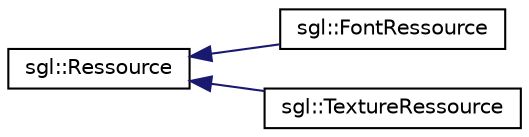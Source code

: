 digraph "Graphical Class Hierarchy"
{
 // INTERACTIVE_SVG=YES
 // LATEX_PDF_SIZE
  edge [fontname="Helvetica",fontsize="10",labelfontname="Helvetica",labelfontsize="10"];
  node [fontname="Helvetica",fontsize="10",shape=record];
  rankdir="LR";
  Node0 [label="sgl::Ressource",height=0.2,width=0.4,color="black", fillcolor="white", style="filled",URL="$d5/d54/classsgl_1_1Ressource.html",tooltip=" "];
  Node0 -> Node1 [dir="back",color="midnightblue",fontsize="10",style="solid",fontname="Helvetica"];
  Node1 [label="sgl::FontRessource",height=0.2,width=0.4,color="black", fillcolor="white", style="filled",URL="$d8/d74/classsgl_1_1FontRessource.html",tooltip=" "];
  Node0 -> Node2 [dir="back",color="midnightblue",fontsize="10",style="solid",fontname="Helvetica"];
  Node2 [label="sgl::TextureRessource",height=0.2,width=0.4,color="black", fillcolor="white", style="filled",URL="$d4/d7b/classsgl_1_1TextureRessource.html",tooltip=" "];
}

